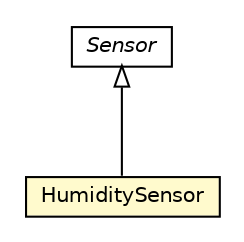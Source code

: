 #!/usr/local/bin/dot
#
# Class diagram 
# Generated by UMLGraph version R5_6-24-gf6e263 (http://www.umlgraph.org/)
#

digraph G {
	edge [fontname="Helvetica",fontsize=10,labelfontname="Helvetica",labelfontsize=10];
	node [fontname="Helvetica",fontsize=10,shape=plaintext];
	nodesep=0.25;
	ranksep=0.5;
	// org.universAAL.ontology.device.Sensor
	c4416538 [label=<<table title="org.universAAL.ontology.device.Sensor" border="0" cellborder="1" cellspacing="0" cellpadding="2" port="p" href="./Sensor.html">
		<tr><td><table border="0" cellspacing="0" cellpadding="1">
<tr><td align="center" balign="center"><font face="Helvetica-Oblique"> Sensor </font></td></tr>
		</table></td></tr>
		</table>>, URL="./Sensor.html", fontname="Helvetica", fontcolor="black", fontsize=10.0];
	// org.universAAL.ontology.device.HumiditySensor
	c4416543 [label=<<table title="org.universAAL.ontology.device.HumiditySensor" border="0" cellborder="1" cellspacing="0" cellpadding="2" port="p" bgcolor="lemonChiffon" href="./HumiditySensor.html">
		<tr><td><table border="0" cellspacing="0" cellpadding="1">
<tr><td align="center" balign="center"> HumiditySensor </td></tr>
		</table></td></tr>
		</table>>, URL="./HumiditySensor.html", fontname="Helvetica", fontcolor="black", fontsize=10.0];
	//org.universAAL.ontology.device.HumiditySensor extends org.universAAL.ontology.device.Sensor
	c4416538:p -> c4416543:p [dir=back,arrowtail=empty];
}

